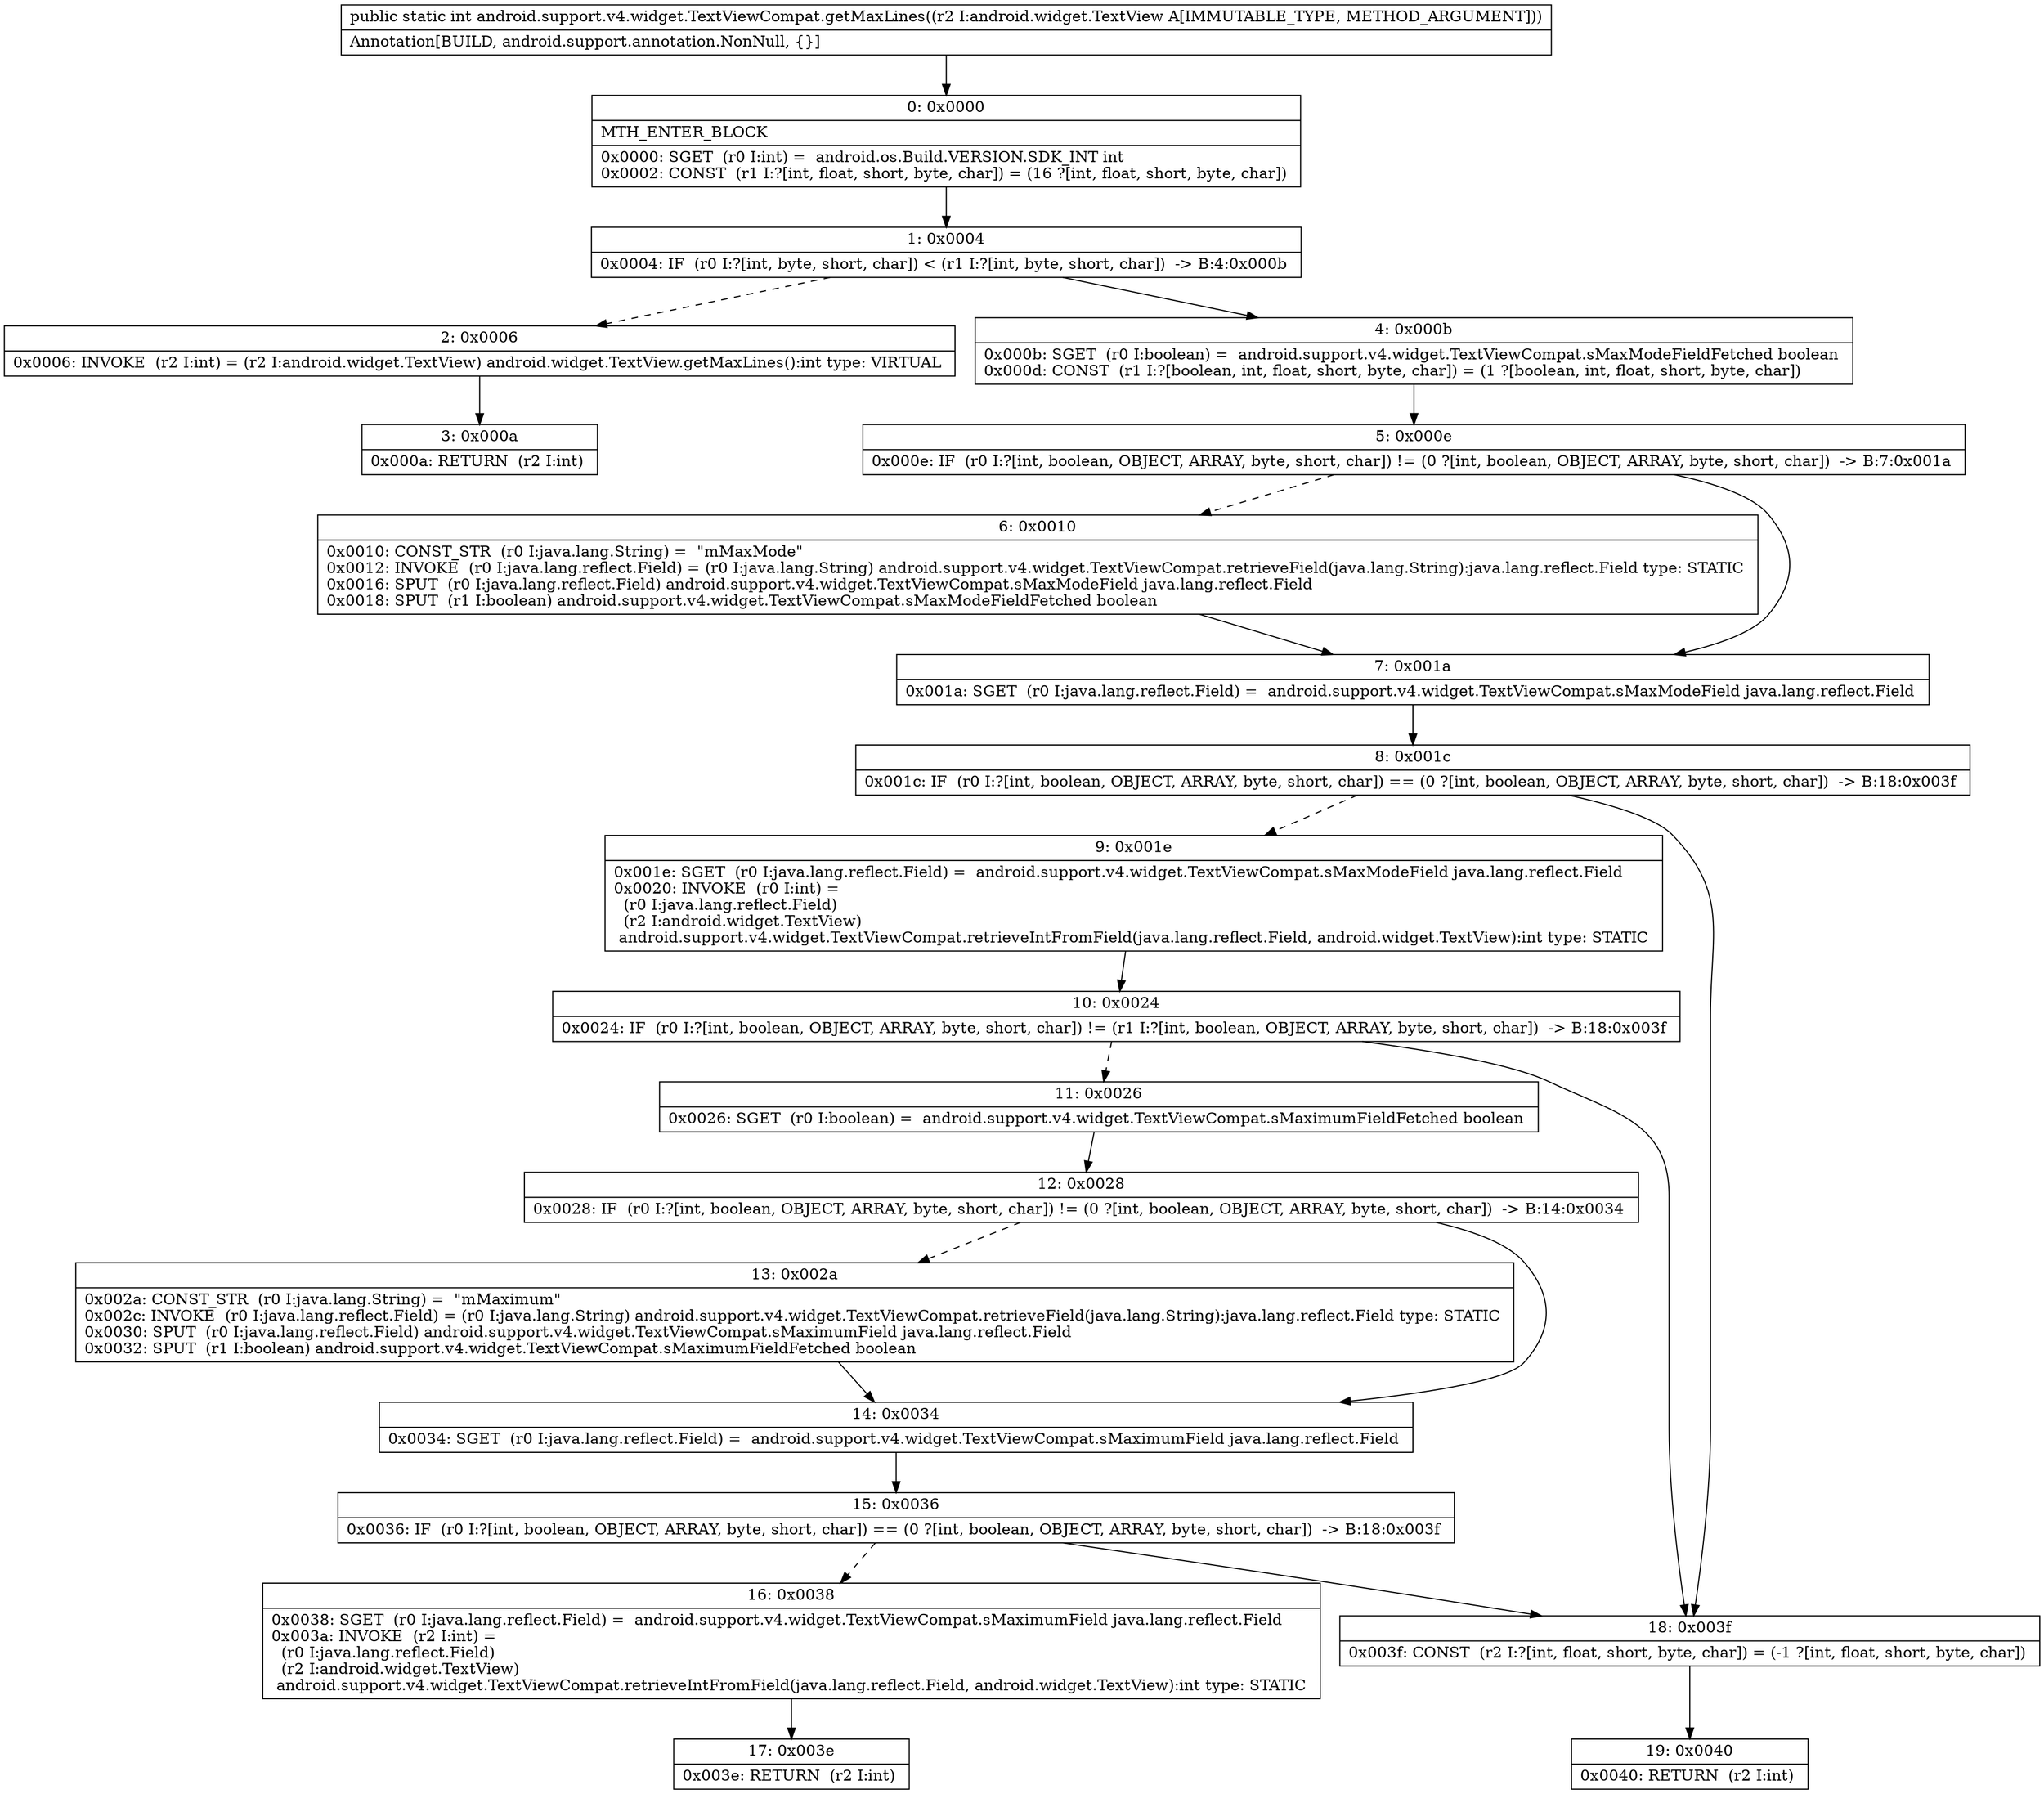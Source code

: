 digraph "CFG forandroid.support.v4.widget.TextViewCompat.getMaxLines(Landroid\/widget\/TextView;)I" {
Node_0 [shape=record,label="{0\:\ 0x0000|MTH_ENTER_BLOCK\l|0x0000: SGET  (r0 I:int) =  android.os.Build.VERSION.SDK_INT int \l0x0002: CONST  (r1 I:?[int, float, short, byte, char]) = (16 ?[int, float, short, byte, char]) \l}"];
Node_1 [shape=record,label="{1\:\ 0x0004|0x0004: IF  (r0 I:?[int, byte, short, char]) \< (r1 I:?[int, byte, short, char])  \-\> B:4:0x000b \l}"];
Node_2 [shape=record,label="{2\:\ 0x0006|0x0006: INVOKE  (r2 I:int) = (r2 I:android.widget.TextView) android.widget.TextView.getMaxLines():int type: VIRTUAL \l}"];
Node_3 [shape=record,label="{3\:\ 0x000a|0x000a: RETURN  (r2 I:int) \l}"];
Node_4 [shape=record,label="{4\:\ 0x000b|0x000b: SGET  (r0 I:boolean) =  android.support.v4.widget.TextViewCompat.sMaxModeFieldFetched boolean \l0x000d: CONST  (r1 I:?[boolean, int, float, short, byte, char]) = (1 ?[boolean, int, float, short, byte, char]) \l}"];
Node_5 [shape=record,label="{5\:\ 0x000e|0x000e: IF  (r0 I:?[int, boolean, OBJECT, ARRAY, byte, short, char]) != (0 ?[int, boolean, OBJECT, ARRAY, byte, short, char])  \-\> B:7:0x001a \l}"];
Node_6 [shape=record,label="{6\:\ 0x0010|0x0010: CONST_STR  (r0 I:java.lang.String) =  \"mMaxMode\" \l0x0012: INVOKE  (r0 I:java.lang.reflect.Field) = (r0 I:java.lang.String) android.support.v4.widget.TextViewCompat.retrieveField(java.lang.String):java.lang.reflect.Field type: STATIC \l0x0016: SPUT  (r0 I:java.lang.reflect.Field) android.support.v4.widget.TextViewCompat.sMaxModeField java.lang.reflect.Field \l0x0018: SPUT  (r1 I:boolean) android.support.v4.widget.TextViewCompat.sMaxModeFieldFetched boolean \l}"];
Node_7 [shape=record,label="{7\:\ 0x001a|0x001a: SGET  (r0 I:java.lang.reflect.Field) =  android.support.v4.widget.TextViewCompat.sMaxModeField java.lang.reflect.Field \l}"];
Node_8 [shape=record,label="{8\:\ 0x001c|0x001c: IF  (r0 I:?[int, boolean, OBJECT, ARRAY, byte, short, char]) == (0 ?[int, boolean, OBJECT, ARRAY, byte, short, char])  \-\> B:18:0x003f \l}"];
Node_9 [shape=record,label="{9\:\ 0x001e|0x001e: SGET  (r0 I:java.lang.reflect.Field) =  android.support.v4.widget.TextViewCompat.sMaxModeField java.lang.reflect.Field \l0x0020: INVOKE  (r0 I:int) = \l  (r0 I:java.lang.reflect.Field)\l  (r2 I:android.widget.TextView)\l android.support.v4.widget.TextViewCompat.retrieveIntFromField(java.lang.reflect.Field, android.widget.TextView):int type: STATIC \l}"];
Node_10 [shape=record,label="{10\:\ 0x0024|0x0024: IF  (r0 I:?[int, boolean, OBJECT, ARRAY, byte, short, char]) != (r1 I:?[int, boolean, OBJECT, ARRAY, byte, short, char])  \-\> B:18:0x003f \l}"];
Node_11 [shape=record,label="{11\:\ 0x0026|0x0026: SGET  (r0 I:boolean) =  android.support.v4.widget.TextViewCompat.sMaximumFieldFetched boolean \l}"];
Node_12 [shape=record,label="{12\:\ 0x0028|0x0028: IF  (r0 I:?[int, boolean, OBJECT, ARRAY, byte, short, char]) != (0 ?[int, boolean, OBJECT, ARRAY, byte, short, char])  \-\> B:14:0x0034 \l}"];
Node_13 [shape=record,label="{13\:\ 0x002a|0x002a: CONST_STR  (r0 I:java.lang.String) =  \"mMaximum\" \l0x002c: INVOKE  (r0 I:java.lang.reflect.Field) = (r0 I:java.lang.String) android.support.v4.widget.TextViewCompat.retrieveField(java.lang.String):java.lang.reflect.Field type: STATIC \l0x0030: SPUT  (r0 I:java.lang.reflect.Field) android.support.v4.widget.TextViewCompat.sMaximumField java.lang.reflect.Field \l0x0032: SPUT  (r1 I:boolean) android.support.v4.widget.TextViewCompat.sMaximumFieldFetched boolean \l}"];
Node_14 [shape=record,label="{14\:\ 0x0034|0x0034: SGET  (r0 I:java.lang.reflect.Field) =  android.support.v4.widget.TextViewCompat.sMaximumField java.lang.reflect.Field \l}"];
Node_15 [shape=record,label="{15\:\ 0x0036|0x0036: IF  (r0 I:?[int, boolean, OBJECT, ARRAY, byte, short, char]) == (0 ?[int, boolean, OBJECT, ARRAY, byte, short, char])  \-\> B:18:0x003f \l}"];
Node_16 [shape=record,label="{16\:\ 0x0038|0x0038: SGET  (r0 I:java.lang.reflect.Field) =  android.support.v4.widget.TextViewCompat.sMaximumField java.lang.reflect.Field \l0x003a: INVOKE  (r2 I:int) = \l  (r0 I:java.lang.reflect.Field)\l  (r2 I:android.widget.TextView)\l android.support.v4.widget.TextViewCompat.retrieveIntFromField(java.lang.reflect.Field, android.widget.TextView):int type: STATIC \l}"];
Node_17 [shape=record,label="{17\:\ 0x003e|0x003e: RETURN  (r2 I:int) \l}"];
Node_18 [shape=record,label="{18\:\ 0x003f|0x003f: CONST  (r2 I:?[int, float, short, byte, char]) = (\-1 ?[int, float, short, byte, char]) \l}"];
Node_19 [shape=record,label="{19\:\ 0x0040|0x0040: RETURN  (r2 I:int) \l}"];
MethodNode[shape=record,label="{public static int android.support.v4.widget.TextViewCompat.getMaxLines((r2 I:android.widget.TextView A[IMMUTABLE_TYPE, METHOD_ARGUMENT]))  | Annotation[BUILD, android.support.annotation.NonNull, \{\}]\l}"];
MethodNode -> Node_0;
Node_0 -> Node_1;
Node_1 -> Node_2[style=dashed];
Node_1 -> Node_4;
Node_2 -> Node_3;
Node_4 -> Node_5;
Node_5 -> Node_6[style=dashed];
Node_5 -> Node_7;
Node_6 -> Node_7;
Node_7 -> Node_8;
Node_8 -> Node_9[style=dashed];
Node_8 -> Node_18;
Node_9 -> Node_10;
Node_10 -> Node_11[style=dashed];
Node_10 -> Node_18;
Node_11 -> Node_12;
Node_12 -> Node_13[style=dashed];
Node_12 -> Node_14;
Node_13 -> Node_14;
Node_14 -> Node_15;
Node_15 -> Node_16[style=dashed];
Node_15 -> Node_18;
Node_16 -> Node_17;
Node_18 -> Node_19;
}

